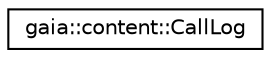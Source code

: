 digraph G
{
  edge [fontname="Helvetica",fontsize="10",labelfontname="Helvetica",labelfontsize="10"];
  node [fontname="Helvetica",fontsize="10",shape=record];
  rankdir=LR;
  Node1 [label="gaia::content::CallLog",height=0.2,width=0.4,color="black", fillcolor="white", style="filled",URL="$de/d6e/classgaia_1_1content_1_1_call_log.html",tooltip="The class provides methods to manage the calllogs in the CallLog."];
}
